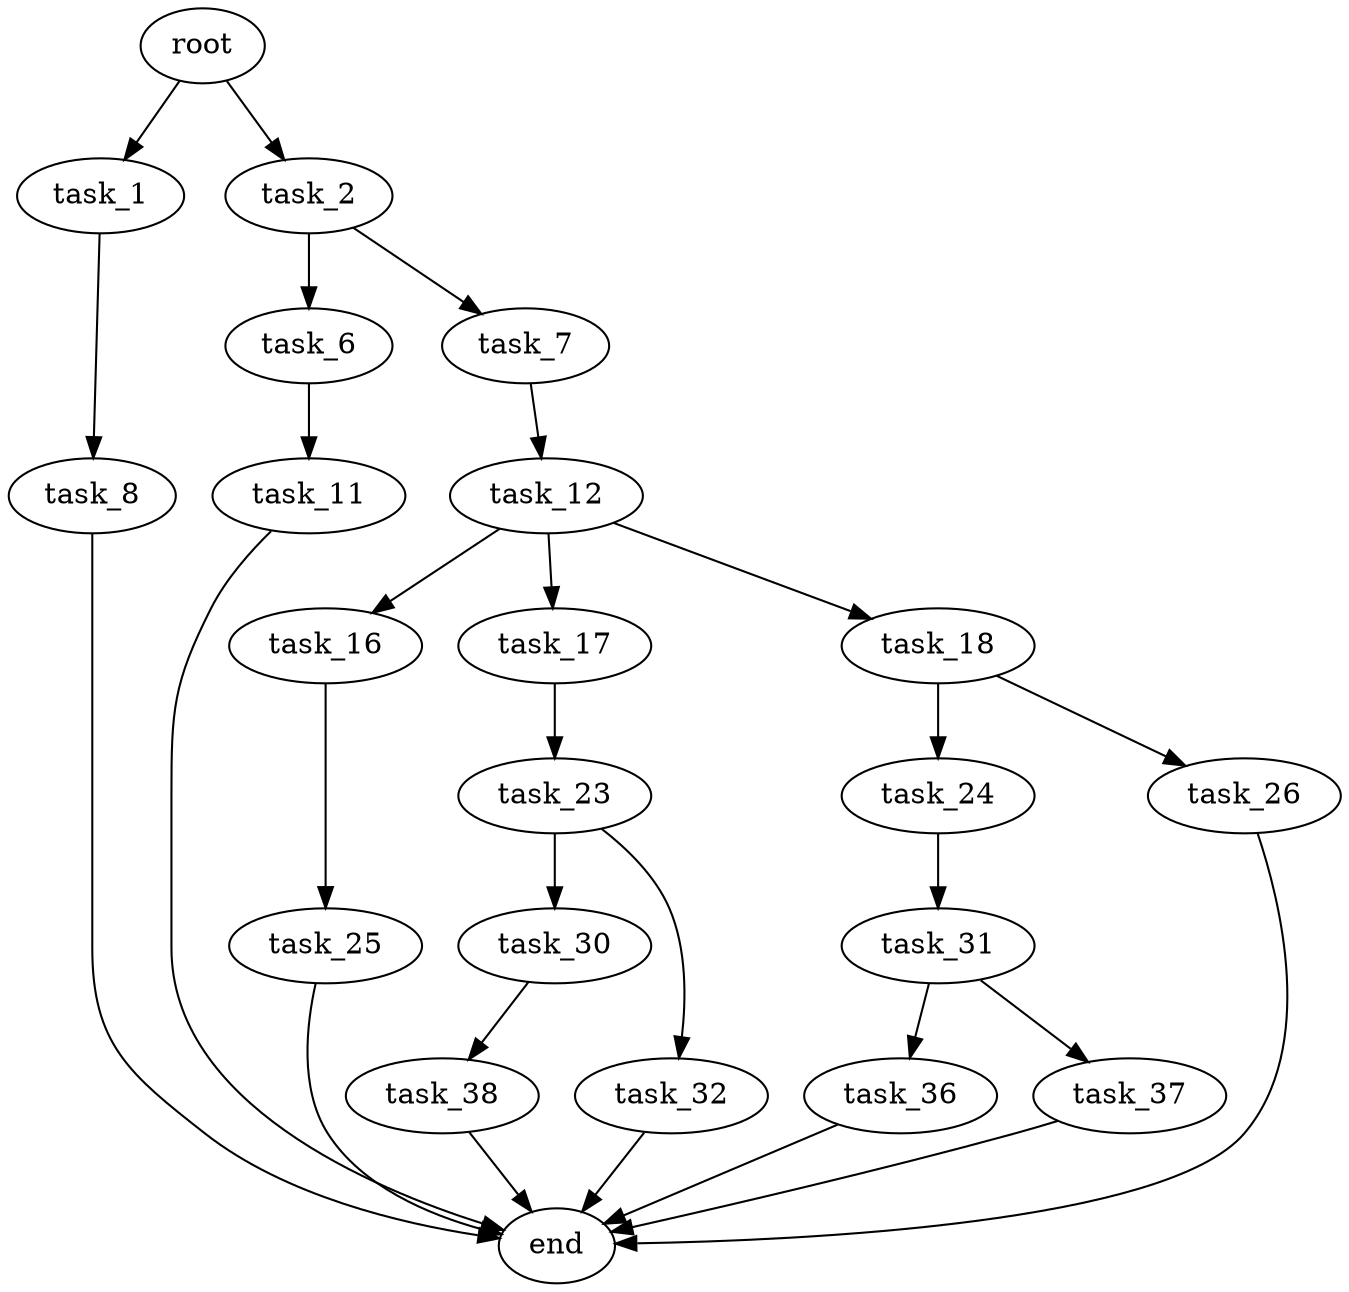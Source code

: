digraph G {
  root [size="0.000000"];
  task_1 [size="28991029248.000000"];
  task_2 [size="66584091024.000000"];
  task_8 [size="36858467786.000000"];
  task_6 [size="195888277059.000000"];
  task_7 [size="782757789696.000000"];
  task_11 [size="1163751987173.000000"];
  task_12 [size="549755813888.000000"];
  end [size="0.000000"];
  task_16 [size="8039066998.000000"];
  task_17 [size="28991029248.000000"];
  task_18 [size="1869769340.000000"];
  task_25 [size="8589934592.000000"];
  task_23 [size="175872857520.000000"];
  task_24 [size="22118436764.000000"];
  task_26 [size="206829925597.000000"];
  task_30 [size="768333484637.000000"];
  task_32 [size="6746308335.000000"];
  task_31 [size="782757789696.000000"];
  task_38 [size="88949566296.000000"];
  task_36 [size="173130407198.000000"];
  task_37 [size="618640382100.000000"];

  root -> task_1 [size="1.000000"];
  root -> task_2 [size="1.000000"];
  task_1 -> task_8 [size="75497472.000000"];
  task_2 -> task_6 [size="134217728.000000"];
  task_2 -> task_7 [size="134217728.000000"];
  task_8 -> end [size="1.000000"];
  task_6 -> task_11 [size="301989888.000000"];
  task_7 -> task_12 [size="679477248.000000"];
  task_11 -> end [size="1.000000"];
  task_12 -> task_16 [size="536870912.000000"];
  task_12 -> task_17 [size="536870912.000000"];
  task_12 -> task_18 [size="536870912.000000"];
  task_16 -> task_25 [size="134217728.000000"];
  task_17 -> task_23 [size="75497472.000000"];
  task_18 -> task_24 [size="33554432.000000"];
  task_18 -> task_26 [size="33554432.000000"];
  task_25 -> end [size="1.000000"];
  task_23 -> task_30 [size="134217728.000000"];
  task_23 -> task_32 [size="134217728.000000"];
  task_24 -> task_31 [size="536870912.000000"];
  task_26 -> end [size="1.000000"];
  task_30 -> task_38 [size="679477248.000000"];
  task_32 -> end [size="1.000000"];
  task_31 -> task_36 [size="679477248.000000"];
  task_31 -> task_37 [size="679477248.000000"];
  task_38 -> end [size="1.000000"];
  task_36 -> end [size="1.000000"];
  task_37 -> end [size="1.000000"];
}
